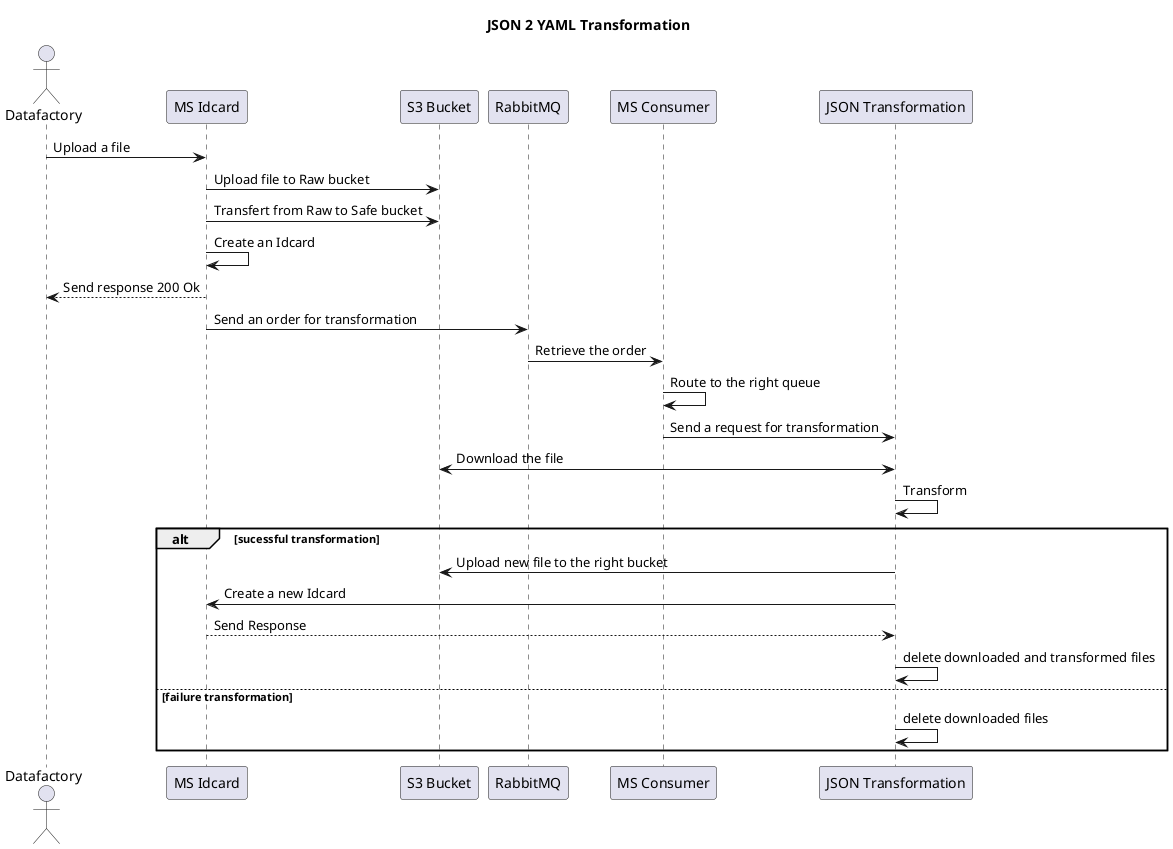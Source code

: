 @startuml seq_transfoJson

title JSON 2 YAML Transformation

actor Datafactory as DF
participant "MS Idcard" as Idcard
participant "S3 Bucket" as S3
participant "RabbitMQ" as RabbitMQ
participant "MS Consumer" as Consumer
participant "JSON Transformation" as Transfo

DF -> Idcard: Upload a file
Idcard -> S3: Upload file to Raw bucket
Idcard -> S3: Transfert from Raw to Safe bucket
Idcard -> Idcard: Create an Idcard
DF <-- Idcard: Send response 200 Ok

Idcard -> RabbitMQ: Send an order for transformation
RabbitMQ -> Consumer: Retrieve the order
Consumer -> Consumer: Route to the right queue

Consumer -> Transfo: Send a request for transformation
Transfo <-> S3: Download the file
Transfo -> Transfo: Transform

alt sucessful transformation
  Transfo -> S3: Upload new file to the right bucket

  Transfo -> Idcard: Create a new Idcard
  Idcard --> Transfo: Send Response
  Transfo -> Transfo: delete downloaded and transformed files
else failure transformation
  Transfo -> Transfo: delete downloaded files
end

@enduml